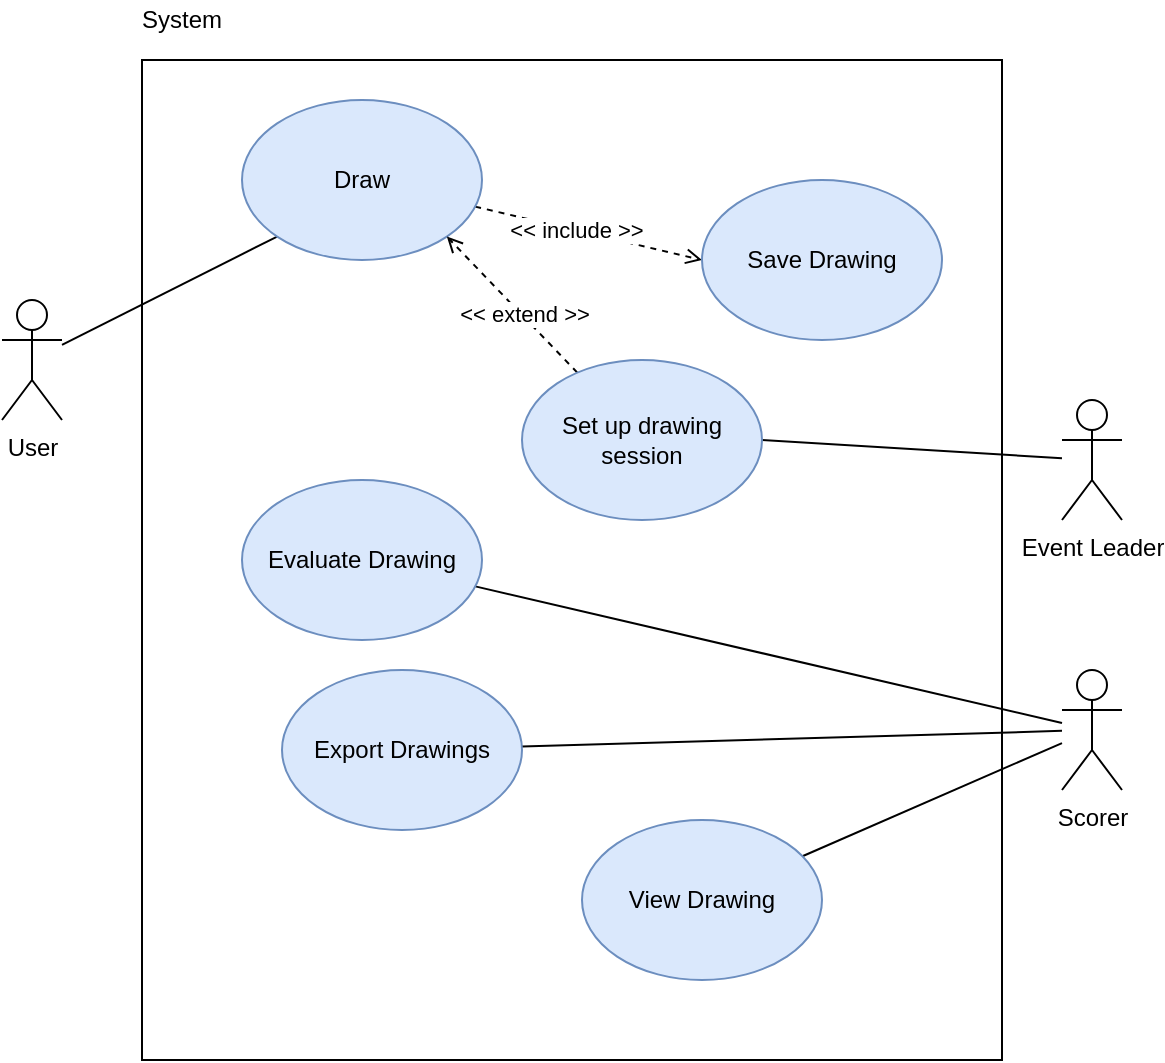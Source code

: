 <mxfile version="13.9.9" type="device"><diagram id="5rii5Ak5kfEuWv-hA0D_" name="Page-1"><mxGraphModel dx="1278" dy="939" grid="1" gridSize="10" guides="1" tooltips="1" connect="1" arrows="1" fold="1" page="1" pageScale="1" pageWidth="827" pageHeight="1169" math="0" shadow="0"><root><mxCell id="0"/><mxCell id="1" parent="0"/><mxCell id="JdxB8ofocpm3_rY6gEh0-18" value="" style="rounded=0;whiteSpace=wrap;html=1;fillColor=none;" parent="1" vertex="1"><mxGeometry x="170" y="260" width="430" height="500" as="geometry"/></mxCell><mxCell id="JdxB8ofocpm3_rY6gEh0-12" style="rounded=0;orthogonalLoop=1;jettySize=auto;html=1;entryX=0;entryY=1;entryDx=0;entryDy=0;endArrow=none;endFill=0;" parent="1" source="JdxB8ofocpm3_rY6gEh0-1" target="JdxB8ofocpm3_rY6gEh0-4" edge="1"><mxGeometry relative="1" as="geometry"/></mxCell><mxCell id="JdxB8ofocpm3_rY6gEh0-1" value="User" style="shape=umlActor;verticalLabelPosition=bottom;verticalAlign=top;html=1;outlineConnect=0;" parent="1" vertex="1"><mxGeometry x="100" y="380" width="30" height="60" as="geometry"/></mxCell><mxCell id="JdxB8ofocpm3_rY6gEh0-13" style="edgeStyle=none;rounded=0;orthogonalLoop=1;jettySize=auto;html=1;endArrow=none;endFill=0;" parent="1" source="JdxB8ofocpm3_rY6gEh0-2" target="JdxB8ofocpm3_rY6gEh0-7" edge="1"><mxGeometry relative="1" as="geometry"/></mxCell><mxCell id="JdxB8ofocpm3_rY6gEh0-14" style="edgeStyle=none;rounded=0;orthogonalLoop=1;jettySize=auto;html=1;endArrow=none;endFill=0;" parent="1" source="JdxB8ofocpm3_rY6gEh0-2" target="JdxB8ofocpm3_rY6gEh0-8" edge="1"><mxGeometry relative="1" as="geometry"/></mxCell><mxCell id="JdxB8ofocpm3_rY6gEh0-15" style="edgeStyle=none;rounded=0;orthogonalLoop=1;jettySize=auto;html=1;endArrow=none;endFill=0;" parent="1" source="JdxB8ofocpm3_rY6gEh0-2" target="JdxB8ofocpm3_rY6gEh0-6" edge="1"><mxGeometry relative="1" as="geometry"/></mxCell><mxCell id="JdxB8ofocpm3_rY6gEh0-2" value="Scorer" style="shape=umlActor;verticalLabelPosition=bottom;verticalAlign=top;html=1;outlineConnect=0;" parent="1" vertex="1"><mxGeometry x="630" y="565" width="30" height="60" as="geometry"/></mxCell><mxCell id="JdxB8ofocpm3_rY6gEh0-16" style="edgeStyle=none;rounded=0;orthogonalLoop=1;jettySize=auto;html=1;entryX=0;entryY=0.5;entryDx=0;entryDy=0;endArrow=open;endFill=0;dashed=1;strokeWidth=1;" parent="1" source="JdxB8ofocpm3_rY6gEh0-4" target="JdxB8ofocpm3_rY6gEh0-5" edge="1"><mxGeometry relative="1" as="geometry"/></mxCell><mxCell id="JdxB8ofocpm3_rY6gEh0-17" value="&amp;lt;&amp;lt; include &amp;gt;&amp;gt;" style="edgeLabel;html=1;align=center;verticalAlign=middle;resizable=0;points=[];labelBackgroundColor=#ffffff;" parent="JdxB8ofocpm3_rY6gEh0-16" vertex="1" connectable="0"><mxGeometry x="-0.24" y="-1" relative="1" as="geometry"><mxPoint x="7.51" as="offset"/></mxGeometry></mxCell><mxCell id="JdxB8ofocpm3_rY6gEh0-4" value="Draw" style="ellipse;whiteSpace=wrap;html=1;fillColor=#dae8fc;strokeColor=#6c8ebf;" parent="1" vertex="1"><mxGeometry x="220" y="280" width="120" height="80" as="geometry"/></mxCell><mxCell id="JdxB8ofocpm3_rY6gEh0-5" value="Save Drawing" style="ellipse;whiteSpace=wrap;html=1;fillColor=#dae8fc;strokeColor=#6c8ebf;" parent="1" vertex="1"><mxGeometry x="450" y="320" width="120" height="80" as="geometry"/></mxCell><mxCell id="JdxB8ofocpm3_rY6gEh0-6" value="Evaluate Drawing" style="ellipse;whiteSpace=wrap;html=1;fillColor=#dae8fc;strokeColor=#6c8ebf;" parent="1" vertex="1"><mxGeometry x="220" y="470" width="120" height="80" as="geometry"/></mxCell><mxCell id="JdxB8ofocpm3_rY6gEh0-7" value="View Drawing" style="ellipse;whiteSpace=wrap;html=1;fillColor=#dae8fc;strokeColor=#6c8ebf;" parent="1" vertex="1"><mxGeometry x="390" y="640" width="120" height="80" as="geometry"/></mxCell><mxCell id="JdxB8ofocpm3_rY6gEh0-8" value="Export Drawings" style="ellipse;whiteSpace=wrap;html=1;fillColor=#dae8fc;strokeColor=#6c8ebf;" parent="1" vertex="1"><mxGeometry x="240" y="565" width="120" height="80" as="geometry"/></mxCell><mxCell id="JdxB8ofocpm3_rY6gEh0-19" value="System" style="text;html=1;strokeColor=none;fillColor=none;align=center;verticalAlign=middle;whiteSpace=wrap;rounded=0;" parent="1" vertex="1"><mxGeometry x="170" y="230" width="40" height="20" as="geometry"/></mxCell><mxCell id="d1hhqWrQVOnIucxgABjx-10" style="edgeStyle=none;rounded=0;orthogonalLoop=1;jettySize=auto;html=1;entryX=1;entryY=0.5;entryDx=0;entryDy=0;strokeWidth=1;endArrow=none;endFill=0;" edge="1" parent="1" source="d1hhqWrQVOnIucxgABjx-1" target="d1hhqWrQVOnIucxgABjx-6"><mxGeometry relative="1" as="geometry"/></mxCell><mxCell id="d1hhqWrQVOnIucxgABjx-1" value="Event Leader" style="shape=umlActor;verticalLabelPosition=bottom;verticalAlign=top;html=1;outlineConnect=0;" vertex="1" parent="1"><mxGeometry x="630" y="430" width="30" height="60" as="geometry"/></mxCell><mxCell id="d1hhqWrQVOnIucxgABjx-7" style="rounded=0;orthogonalLoop=1;jettySize=auto;html=1;entryX=1;entryY=1;entryDx=0;entryDy=0;dashed=1;strokeWidth=1;endArrow=open;endFill=0;" edge="1" parent="1" source="d1hhqWrQVOnIucxgABjx-6" target="JdxB8ofocpm3_rY6gEh0-4"><mxGeometry relative="1" as="geometry"/></mxCell><mxCell id="d1hhqWrQVOnIucxgABjx-9" value="&amp;lt;&amp;lt; extend &amp;gt;&amp;gt;" style="edgeLabel;html=1;align=center;verticalAlign=middle;resizable=0;points=[];" vertex="1" connectable="0" parent="d1hhqWrQVOnIucxgABjx-7"><mxGeometry x="-0.156" y="-1" relative="1" as="geometry"><mxPoint as="offset"/></mxGeometry></mxCell><mxCell id="d1hhqWrQVOnIucxgABjx-6" value="Set up drawing session" style="ellipse;whiteSpace=wrap;html=1;fillColor=#dae8fc;strokeColor=#6c8ebf;" vertex="1" parent="1"><mxGeometry x="360" y="410" width="120" height="80" as="geometry"/></mxCell></root></mxGraphModel></diagram></mxfile>